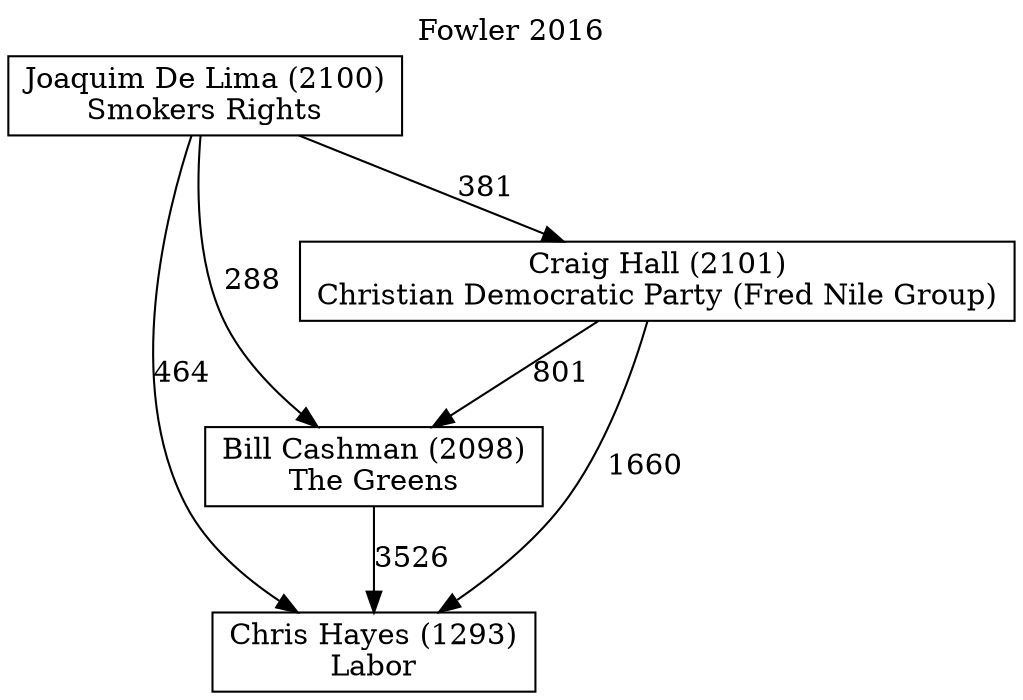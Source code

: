 // House preference flow
digraph "Chris Hayes (1293)_Fowler_2016" {
	graph [label="Fowler 2016" labelloc=t mclimit=10]
	node [shape=box]
	"Bill Cashman (2098)" [label="Bill Cashman (2098)
The Greens"]
	"Chris Hayes (1293)" [label="Chris Hayes (1293)
Labor"]
	"Craig Hall (2101)" [label="Craig Hall (2101)
Christian Democratic Party (Fred Nile Group)"]
	"Joaquim De Lima (2100)" [label="Joaquim De Lima (2100)
Smokers Rights"]
	"Bill Cashman (2098)" -> "Chris Hayes (1293)" [label=3526]
	"Craig Hall (2101)" -> "Bill Cashman (2098)" [label=801]
	"Craig Hall (2101)" -> "Chris Hayes (1293)" [label=1660]
	"Joaquim De Lima (2100)" -> "Bill Cashman (2098)" [label=288]
	"Joaquim De Lima (2100)" -> "Chris Hayes (1293)" [label=464]
	"Joaquim De Lima (2100)" -> "Craig Hall (2101)" [label=381]
}

